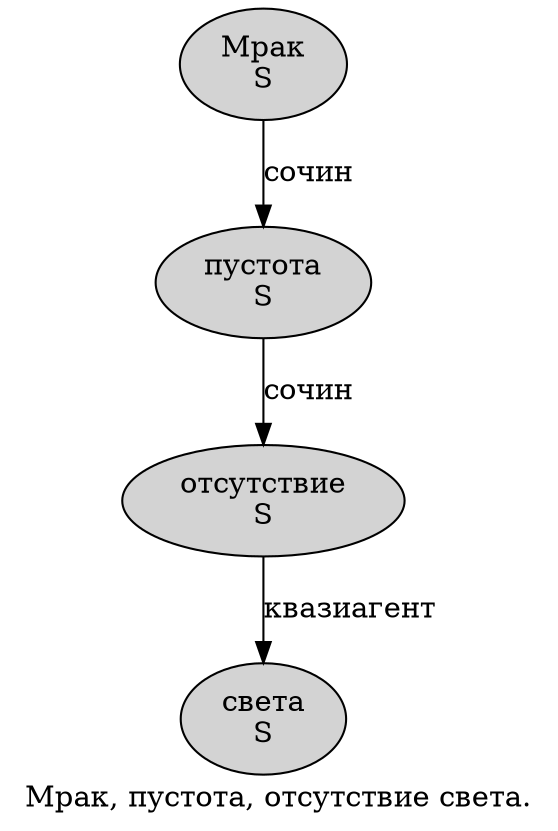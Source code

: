 digraph SENTENCE_1037 {
	graph [label="Мрак, пустота, отсутствие света."]
	node [style=filled]
		0 [label="Мрак
S" color="" fillcolor=lightgray penwidth=1 shape=ellipse]
		2 [label="пустота
S" color="" fillcolor=lightgray penwidth=1 shape=ellipse]
		4 [label="отсутствие
S" color="" fillcolor=lightgray penwidth=1 shape=ellipse]
		5 [label="света
S" color="" fillcolor=lightgray penwidth=1 shape=ellipse]
			4 -> 5 [label="квазиагент"]
			0 -> 2 [label="сочин"]
			2 -> 4 [label="сочин"]
}